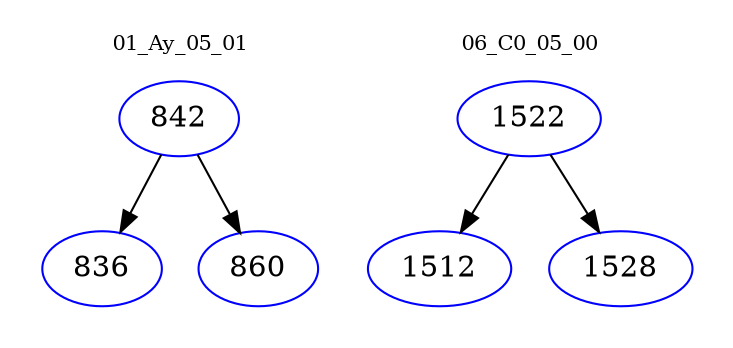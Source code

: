 digraph{
subgraph cluster_0 {
color = white
label = "01_Ay_05_01";
fontsize=10;
T0_842 [label="842", color="blue"]
T0_842 -> T0_836 [color="black"]
T0_836 [label="836", color="blue"]
T0_842 -> T0_860 [color="black"]
T0_860 [label="860", color="blue"]
}
subgraph cluster_1 {
color = white
label = "06_C0_05_00";
fontsize=10;
T1_1522 [label="1522", color="blue"]
T1_1522 -> T1_1512 [color="black"]
T1_1512 [label="1512", color="blue"]
T1_1522 -> T1_1528 [color="black"]
T1_1528 [label="1528", color="blue"]
}
}
